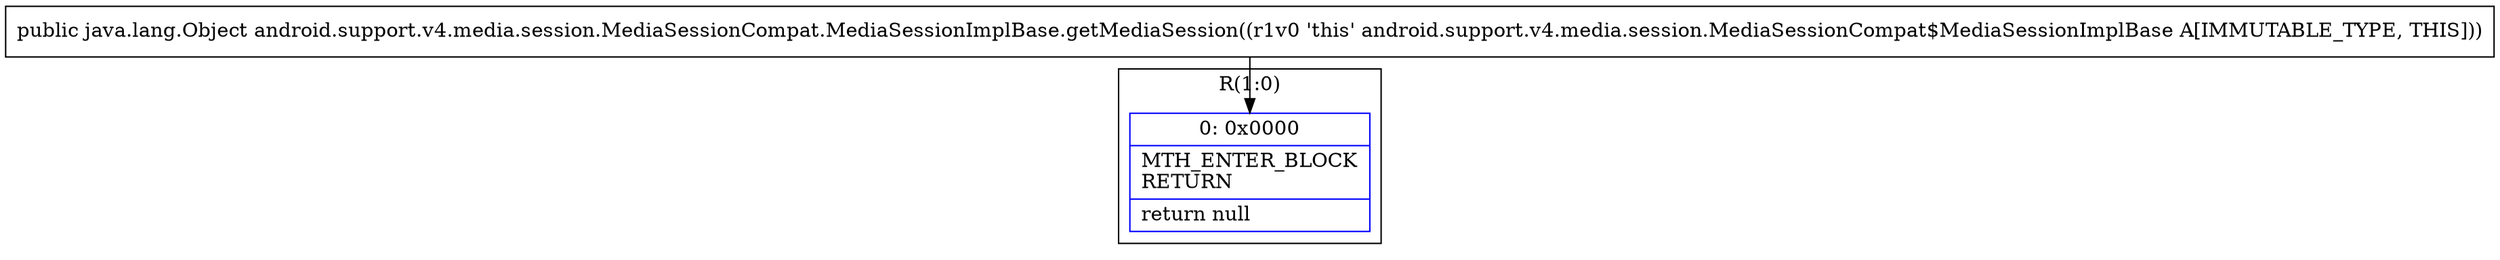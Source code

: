 digraph "CFG forandroid.support.v4.media.session.MediaSessionCompat.MediaSessionImplBase.getMediaSession()Ljava\/lang\/Object;" {
subgraph cluster_Region_1641313036 {
label = "R(1:0)";
node [shape=record,color=blue];
Node_0 [shape=record,label="{0\:\ 0x0000|MTH_ENTER_BLOCK\lRETURN\l|return null\l}"];
}
MethodNode[shape=record,label="{public java.lang.Object android.support.v4.media.session.MediaSessionCompat.MediaSessionImplBase.getMediaSession((r1v0 'this' android.support.v4.media.session.MediaSessionCompat$MediaSessionImplBase A[IMMUTABLE_TYPE, THIS])) }"];
MethodNode -> Node_0;
}

